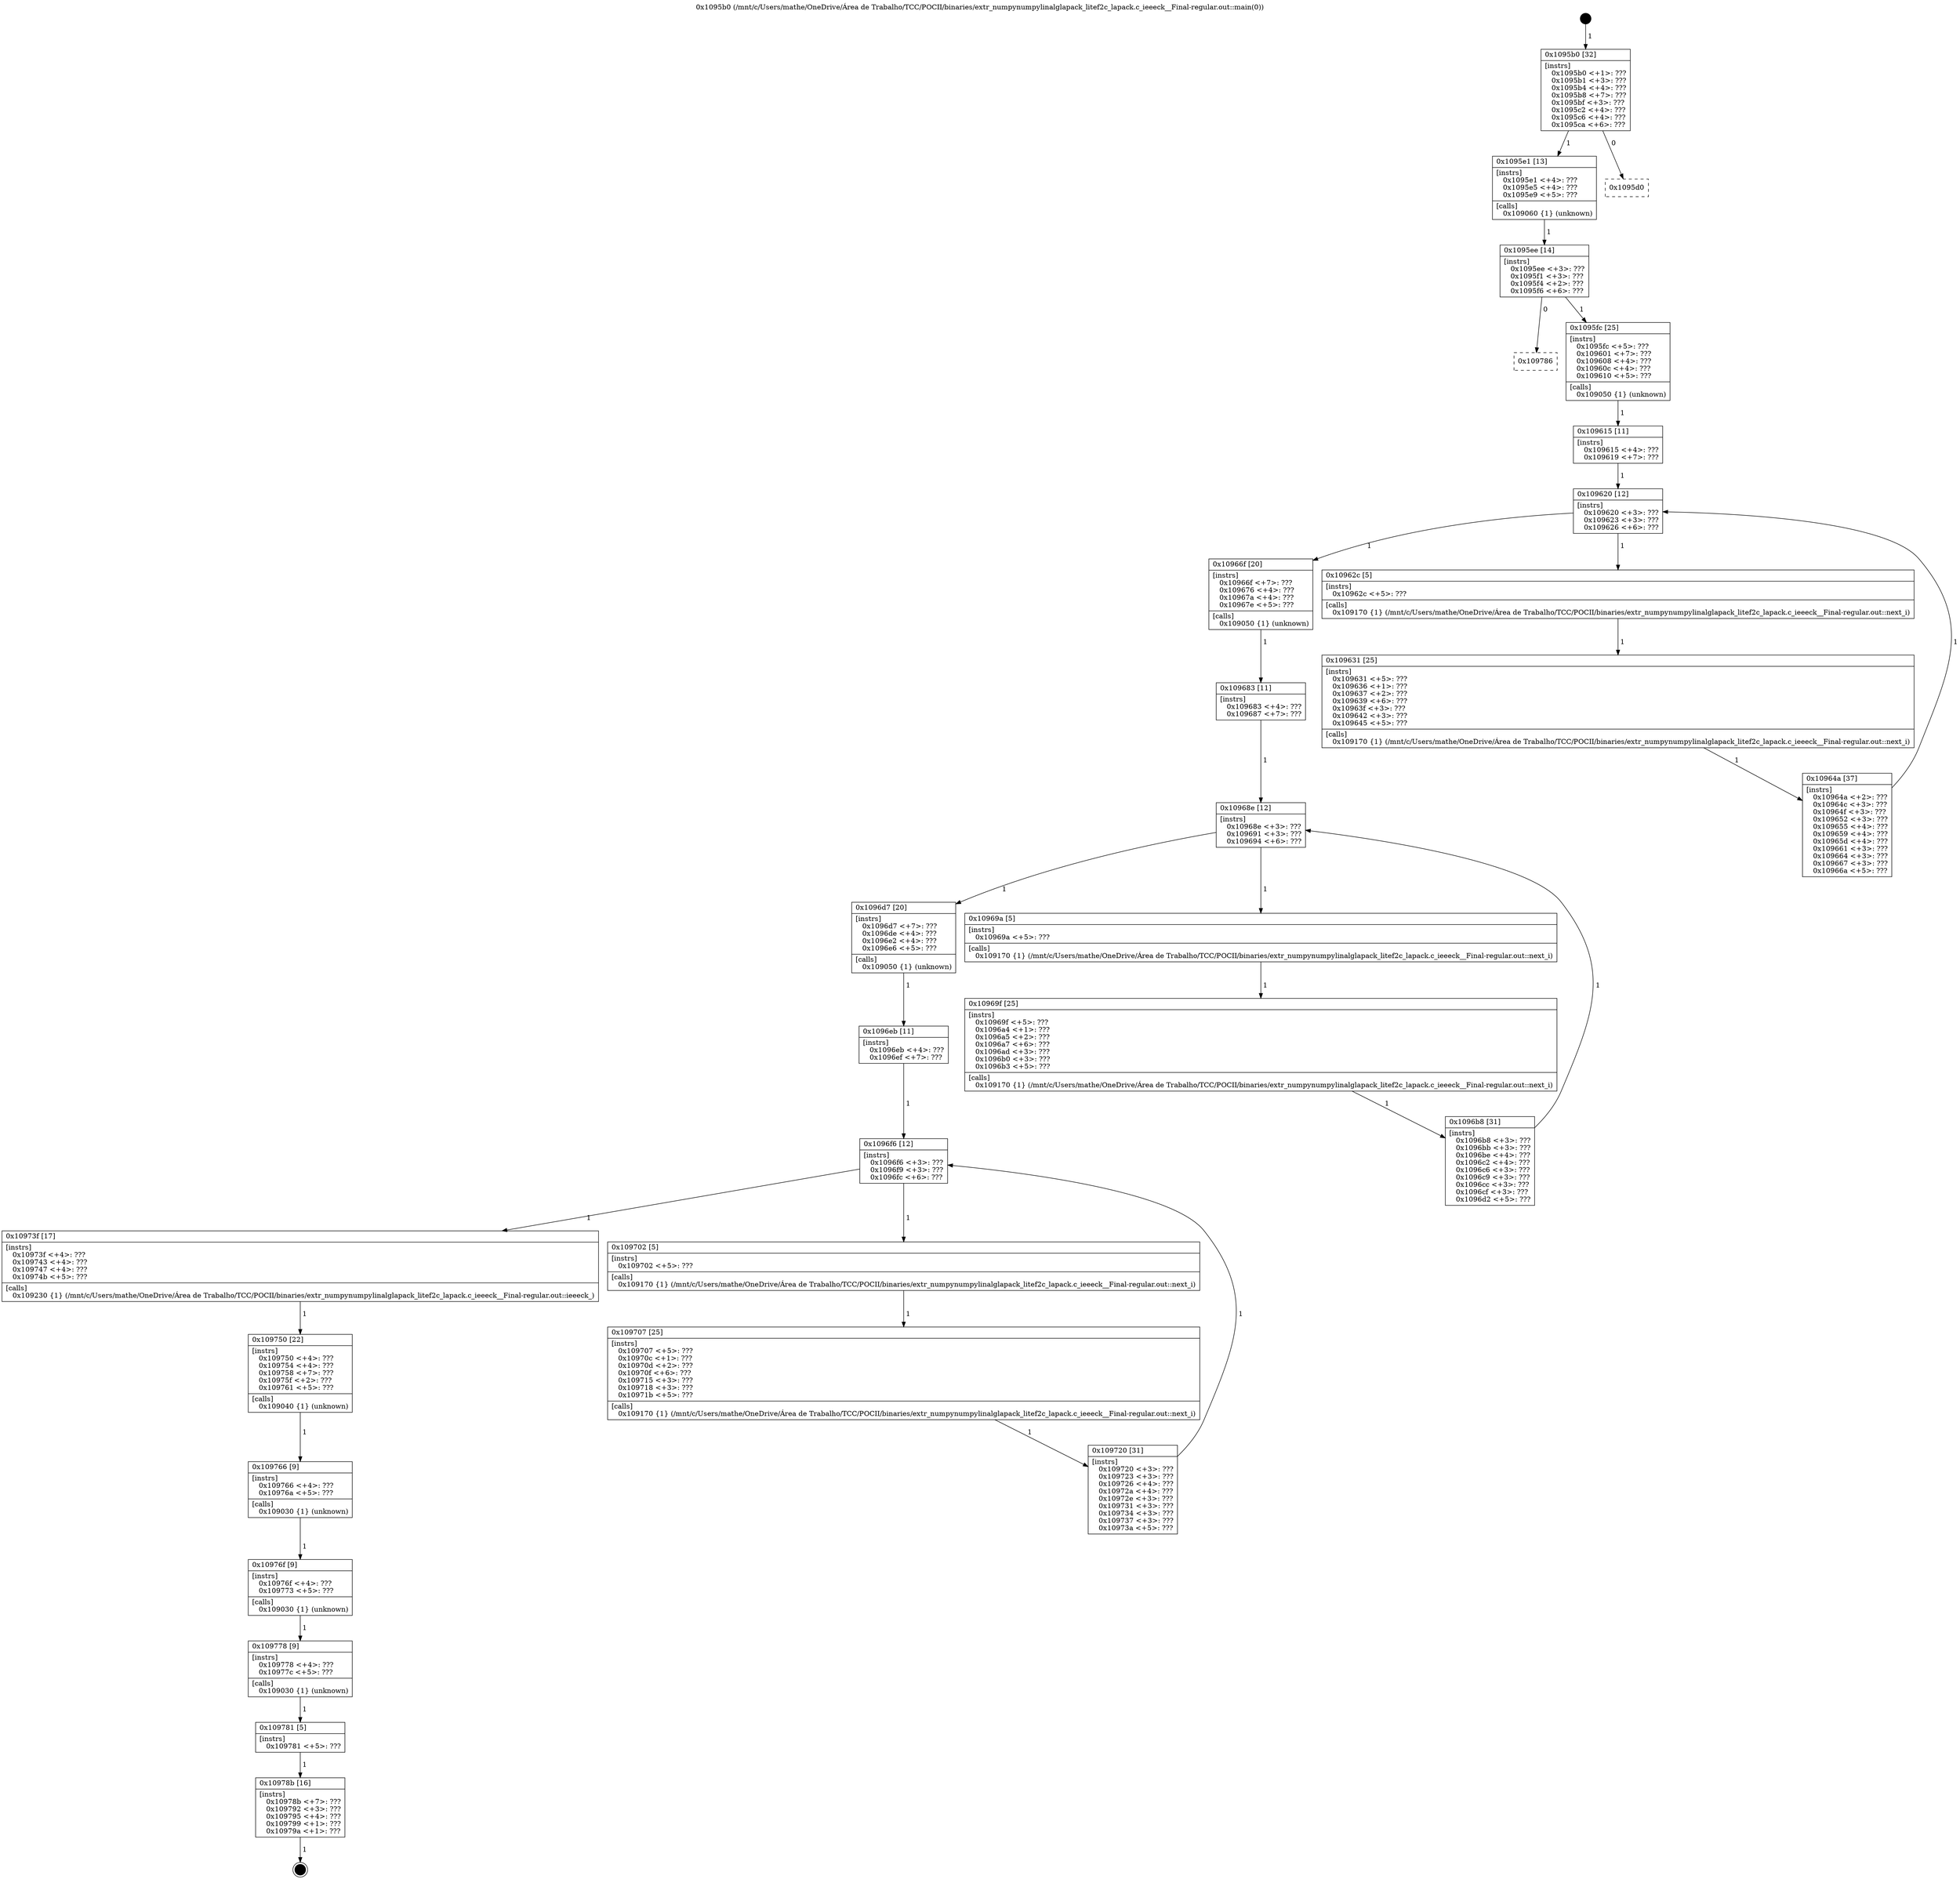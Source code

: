 digraph "0x1095b0" {
  label = "0x1095b0 (/mnt/c/Users/mathe/OneDrive/Área de Trabalho/TCC/POCII/binaries/extr_numpynumpylinalglapack_litef2c_lapack.c_ieeeck__Final-regular.out::main(0))"
  labelloc = "t"
  node[shape=record]

  Entry [label="",width=0.3,height=0.3,shape=circle,fillcolor=black,style=filled]
  "0x1095b0" [label="{
     0x1095b0 [32]\l
     | [instrs]\l
     &nbsp;&nbsp;0x1095b0 \<+1\>: ???\l
     &nbsp;&nbsp;0x1095b1 \<+3\>: ???\l
     &nbsp;&nbsp;0x1095b4 \<+4\>: ???\l
     &nbsp;&nbsp;0x1095b8 \<+7\>: ???\l
     &nbsp;&nbsp;0x1095bf \<+3\>: ???\l
     &nbsp;&nbsp;0x1095c2 \<+4\>: ???\l
     &nbsp;&nbsp;0x1095c6 \<+4\>: ???\l
     &nbsp;&nbsp;0x1095ca \<+6\>: ???\l
  }"]
  "0x1095e1" [label="{
     0x1095e1 [13]\l
     | [instrs]\l
     &nbsp;&nbsp;0x1095e1 \<+4\>: ???\l
     &nbsp;&nbsp;0x1095e5 \<+4\>: ???\l
     &nbsp;&nbsp;0x1095e9 \<+5\>: ???\l
     | [calls]\l
     &nbsp;&nbsp;0x109060 \{1\} (unknown)\l
  }"]
  "0x1095d0" [label="{
     0x1095d0\l
  }", style=dashed]
  "0x1095ee" [label="{
     0x1095ee [14]\l
     | [instrs]\l
     &nbsp;&nbsp;0x1095ee \<+3\>: ???\l
     &nbsp;&nbsp;0x1095f1 \<+3\>: ???\l
     &nbsp;&nbsp;0x1095f4 \<+2\>: ???\l
     &nbsp;&nbsp;0x1095f6 \<+6\>: ???\l
  }"]
  "0x109786" [label="{
     0x109786\l
  }", style=dashed]
  "0x1095fc" [label="{
     0x1095fc [25]\l
     | [instrs]\l
     &nbsp;&nbsp;0x1095fc \<+5\>: ???\l
     &nbsp;&nbsp;0x109601 \<+7\>: ???\l
     &nbsp;&nbsp;0x109608 \<+4\>: ???\l
     &nbsp;&nbsp;0x10960c \<+4\>: ???\l
     &nbsp;&nbsp;0x109610 \<+5\>: ???\l
     | [calls]\l
     &nbsp;&nbsp;0x109050 \{1\} (unknown)\l
  }"]
  Exit [label="",width=0.3,height=0.3,shape=circle,fillcolor=black,style=filled,peripheries=2]
  "0x109620" [label="{
     0x109620 [12]\l
     | [instrs]\l
     &nbsp;&nbsp;0x109620 \<+3\>: ???\l
     &nbsp;&nbsp;0x109623 \<+3\>: ???\l
     &nbsp;&nbsp;0x109626 \<+6\>: ???\l
  }"]
  "0x10966f" [label="{
     0x10966f [20]\l
     | [instrs]\l
     &nbsp;&nbsp;0x10966f \<+7\>: ???\l
     &nbsp;&nbsp;0x109676 \<+4\>: ???\l
     &nbsp;&nbsp;0x10967a \<+4\>: ???\l
     &nbsp;&nbsp;0x10967e \<+5\>: ???\l
     | [calls]\l
     &nbsp;&nbsp;0x109050 \{1\} (unknown)\l
  }"]
  "0x10962c" [label="{
     0x10962c [5]\l
     | [instrs]\l
     &nbsp;&nbsp;0x10962c \<+5\>: ???\l
     | [calls]\l
     &nbsp;&nbsp;0x109170 \{1\} (/mnt/c/Users/mathe/OneDrive/Área de Trabalho/TCC/POCII/binaries/extr_numpynumpylinalglapack_litef2c_lapack.c_ieeeck__Final-regular.out::next_i)\l
  }"]
  "0x109631" [label="{
     0x109631 [25]\l
     | [instrs]\l
     &nbsp;&nbsp;0x109631 \<+5\>: ???\l
     &nbsp;&nbsp;0x109636 \<+1\>: ???\l
     &nbsp;&nbsp;0x109637 \<+2\>: ???\l
     &nbsp;&nbsp;0x109639 \<+6\>: ???\l
     &nbsp;&nbsp;0x10963f \<+3\>: ???\l
     &nbsp;&nbsp;0x109642 \<+3\>: ???\l
     &nbsp;&nbsp;0x109645 \<+5\>: ???\l
     | [calls]\l
     &nbsp;&nbsp;0x109170 \{1\} (/mnt/c/Users/mathe/OneDrive/Área de Trabalho/TCC/POCII/binaries/extr_numpynumpylinalglapack_litef2c_lapack.c_ieeeck__Final-regular.out::next_i)\l
  }"]
  "0x10964a" [label="{
     0x10964a [37]\l
     | [instrs]\l
     &nbsp;&nbsp;0x10964a \<+2\>: ???\l
     &nbsp;&nbsp;0x10964c \<+3\>: ???\l
     &nbsp;&nbsp;0x10964f \<+3\>: ???\l
     &nbsp;&nbsp;0x109652 \<+3\>: ???\l
     &nbsp;&nbsp;0x109655 \<+4\>: ???\l
     &nbsp;&nbsp;0x109659 \<+4\>: ???\l
     &nbsp;&nbsp;0x10965d \<+4\>: ???\l
     &nbsp;&nbsp;0x109661 \<+3\>: ???\l
     &nbsp;&nbsp;0x109664 \<+3\>: ???\l
     &nbsp;&nbsp;0x109667 \<+3\>: ???\l
     &nbsp;&nbsp;0x10966a \<+5\>: ???\l
  }"]
  "0x109615" [label="{
     0x109615 [11]\l
     | [instrs]\l
     &nbsp;&nbsp;0x109615 \<+4\>: ???\l
     &nbsp;&nbsp;0x109619 \<+7\>: ???\l
  }"]
  "0x10968e" [label="{
     0x10968e [12]\l
     | [instrs]\l
     &nbsp;&nbsp;0x10968e \<+3\>: ???\l
     &nbsp;&nbsp;0x109691 \<+3\>: ???\l
     &nbsp;&nbsp;0x109694 \<+6\>: ???\l
  }"]
  "0x1096d7" [label="{
     0x1096d7 [20]\l
     | [instrs]\l
     &nbsp;&nbsp;0x1096d7 \<+7\>: ???\l
     &nbsp;&nbsp;0x1096de \<+4\>: ???\l
     &nbsp;&nbsp;0x1096e2 \<+4\>: ???\l
     &nbsp;&nbsp;0x1096e6 \<+5\>: ???\l
     | [calls]\l
     &nbsp;&nbsp;0x109050 \{1\} (unknown)\l
  }"]
  "0x10969a" [label="{
     0x10969a [5]\l
     | [instrs]\l
     &nbsp;&nbsp;0x10969a \<+5\>: ???\l
     | [calls]\l
     &nbsp;&nbsp;0x109170 \{1\} (/mnt/c/Users/mathe/OneDrive/Área de Trabalho/TCC/POCII/binaries/extr_numpynumpylinalglapack_litef2c_lapack.c_ieeeck__Final-regular.out::next_i)\l
  }"]
  "0x10969f" [label="{
     0x10969f [25]\l
     | [instrs]\l
     &nbsp;&nbsp;0x10969f \<+5\>: ???\l
     &nbsp;&nbsp;0x1096a4 \<+1\>: ???\l
     &nbsp;&nbsp;0x1096a5 \<+2\>: ???\l
     &nbsp;&nbsp;0x1096a7 \<+6\>: ???\l
     &nbsp;&nbsp;0x1096ad \<+3\>: ???\l
     &nbsp;&nbsp;0x1096b0 \<+3\>: ???\l
     &nbsp;&nbsp;0x1096b3 \<+5\>: ???\l
     | [calls]\l
     &nbsp;&nbsp;0x109170 \{1\} (/mnt/c/Users/mathe/OneDrive/Área de Trabalho/TCC/POCII/binaries/extr_numpynumpylinalglapack_litef2c_lapack.c_ieeeck__Final-regular.out::next_i)\l
  }"]
  "0x1096b8" [label="{
     0x1096b8 [31]\l
     | [instrs]\l
     &nbsp;&nbsp;0x1096b8 \<+3\>: ???\l
     &nbsp;&nbsp;0x1096bb \<+3\>: ???\l
     &nbsp;&nbsp;0x1096be \<+4\>: ???\l
     &nbsp;&nbsp;0x1096c2 \<+4\>: ???\l
     &nbsp;&nbsp;0x1096c6 \<+3\>: ???\l
     &nbsp;&nbsp;0x1096c9 \<+3\>: ???\l
     &nbsp;&nbsp;0x1096cc \<+3\>: ???\l
     &nbsp;&nbsp;0x1096cf \<+3\>: ???\l
     &nbsp;&nbsp;0x1096d2 \<+5\>: ???\l
  }"]
  "0x109683" [label="{
     0x109683 [11]\l
     | [instrs]\l
     &nbsp;&nbsp;0x109683 \<+4\>: ???\l
     &nbsp;&nbsp;0x109687 \<+7\>: ???\l
  }"]
  "0x1096f6" [label="{
     0x1096f6 [12]\l
     | [instrs]\l
     &nbsp;&nbsp;0x1096f6 \<+3\>: ???\l
     &nbsp;&nbsp;0x1096f9 \<+3\>: ???\l
     &nbsp;&nbsp;0x1096fc \<+6\>: ???\l
  }"]
  "0x10973f" [label="{
     0x10973f [17]\l
     | [instrs]\l
     &nbsp;&nbsp;0x10973f \<+4\>: ???\l
     &nbsp;&nbsp;0x109743 \<+4\>: ???\l
     &nbsp;&nbsp;0x109747 \<+4\>: ???\l
     &nbsp;&nbsp;0x10974b \<+5\>: ???\l
     | [calls]\l
     &nbsp;&nbsp;0x109230 \{1\} (/mnt/c/Users/mathe/OneDrive/Área de Trabalho/TCC/POCII/binaries/extr_numpynumpylinalglapack_litef2c_lapack.c_ieeeck__Final-regular.out::ieeeck_)\l
  }"]
  "0x109702" [label="{
     0x109702 [5]\l
     | [instrs]\l
     &nbsp;&nbsp;0x109702 \<+5\>: ???\l
     | [calls]\l
     &nbsp;&nbsp;0x109170 \{1\} (/mnt/c/Users/mathe/OneDrive/Área de Trabalho/TCC/POCII/binaries/extr_numpynumpylinalglapack_litef2c_lapack.c_ieeeck__Final-regular.out::next_i)\l
  }"]
  "0x109707" [label="{
     0x109707 [25]\l
     | [instrs]\l
     &nbsp;&nbsp;0x109707 \<+5\>: ???\l
     &nbsp;&nbsp;0x10970c \<+1\>: ???\l
     &nbsp;&nbsp;0x10970d \<+2\>: ???\l
     &nbsp;&nbsp;0x10970f \<+6\>: ???\l
     &nbsp;&nbsp;0x109715 \<+3\>: ???\l
     &nbsp;&nbsp;0x109718 \<+3\>: ???\l
     &nbsp;&nbsp;0x10971b \<+5\>: ???\l
     | [calls]\l
     &nbsp;&nbsp;0x109170 \{1\} (/mnt/c/Users/mathe/OneDrive/Área de Trabalho/TCC/POCII/binaries/extr_numpynumpylinalglapack_litef2c_lapack.c_ieeeck__Final-regular.out::next_i)\l
  }"]
  "0x109720" [label="{
     0x109720 [31]\l
     | [instrs]\l
     &nbsp;&nbsp;0x109720 \<+3\>: ???\l
     &nbsp;&nbsp;0x109723 \<+3\>: ???\l
     &nbsp;&nbsp;0x109726 \<+4\>: ???\l
     &nbsp;&nbsp;0x10972a \<+4\>: ???\l
     &nbsp;&nbsp;0x10972e \<+3\>: ???\l
     &nbsp;&nbsp;0x109731 \<+3\>: ???\l
     &nbsp;&nbsp;0x109734 \<+3\>: ???\l
     &nbsp;&nbsp;0x109737 \<+3\>: ???\l
     &nbsp;&nbsp;0x10973a \<+5\>: ???\l
  }"]
  "0x1096eb" [label="{
     0x1096eb [11]\l
     | [instrs]\l
     &nbsp;&nbsp;0x1096eb \<+4\>: ???\l
     &nbsp;&nbsp;0x1096ef \<+7\>: ???\l
  }"]
  "0x109750" [label="{
     0x109750 [22]\l
     | [instrs]\l
     &nbsp;&nbsp;0x109750 \<+4\>: ???\l
     &nbsp;&nbsp;0x109754 \<+4\>: ???\l
     &nbsp;&nbsp;0x109758 \<+7\>: ???\l
     &nbsp;&nbsp;0x10975f \<+2\>: ???\l
     &nbsp;&nbsp;0x109761 \<+5\>: ???\l
     | [calls]\l
     &nbsp;&nbsp;0x109040 \{1\} (unknown)\l
  }"]
  "0x109766" [label="{
     0x109766 [9]\l
     | [instrs]\l
     &nbsp;&nbsp;0x109766 \<+4\>: ???\l
     &nbsp;&nbsp;0x10976a \<+5\>: ???\l
     | [calls]\l
     &nbsp;&nbsp;0x109030 \{1\} (unknown)\l
  }"]
  "0x10976f" [label="{
     0x10976f [9]\l
     | [instrs]\l
     &nbsp;&nbsp;0x10976f \<+4\>: ???\l
     &nbsp;&nbsp;0x109773 \<+5\>: ???\l
     | [calls]\l
     &nbsp;&nbsp;0x109030 \{1\} (unknown)\l
  }"]
  "0x109778" [label="{
     0x109778 [9]\l
     | [instrs]\l
     &nbsp;&nbsp;0x109778 \<+4\>: ???\l
     &nbsp;&nbsp;0x10977c \<+5\>: ???\l
     | [calls]\l
     &nbsp;&nbsp;0x109030 \{1\} (unknown)\l
  }"]
  "0x109781" [label="{
     0x109781 [5]\l
     | [instrs]\l
     &nbsp;&nbsp;0x109781 \<+5\>: ???\l
  }"]
  "0x10978b" [label="{
     0x10978b [16]\l
     | [instrs]\l
     &nbsp;&nbsp;0x10978b \<+7\>: ???\l
     &nbsp;&nbsp;0x109792 \<+3\>: ???\l
     &nbsp;&nbsp;0x109795 \<+4\>: ???\l
     &nbsp;&nbsp;0x109799 \<+1\>: ???\l
     &nbsp;&nbsp;0x10979a \<+1\>: ???\l
  }"]
  Entry -> "0x1095b0" [label=" 1"]
  "0x1095b0" -> "0x1095e1" [label=" 1"]
  "0x1095b0" -> "0x1095d0" [label=" 0"]
  "0x1095e1" -> "0x1095ee" [label=" 1"]
  "0x1095ee" -> "0x109786" [label=" 0"]
  "0x1095ee" -> "0x1095fc" [label=" 1"]
  "0x10978b" -> Exit [label=" 1"]
  "0x1095fc" -> "0x109615" [label=" 1"]
  "0x109620" -> "0x10966f" [label=" 1"]
  "0x109620" -> "0x10962c" [label=" 1"]
  "0x10962c" -> "0x109631" [label=" 1"]
  "0x109631" -> "0x10964a" [label=" 1"]
  "0x109615" -> "0x109620" [label=" 1"]
  "0x10964a" -> "0x109620" [label=" 1"]
  "0x10966f" -> "0x109683" [label=" 1"]
  "0x10968e" -> "0x1096d7" [label=" 1"]
  "0x10968e" -> "0x10969a" [label=" 1"]
  "0x10969a" -> "0x10969f" [label=" 1"]
  "0x10969f" -> "0x1096b8" [label=" 1"]
  "0x109683" -> "0x10968e" [label=" 1"]
  "0x1096b8" -> "0x10968e" [label=" 1"]
  "0x1096d7" -> "0x1096eb" [label=" 1"]
  "0x1096f6" -> "0x10973f" [label=" 1"]
  "0x1096f6" -> "0x109702" [label=" 1"]
  "0x109702" -> "0x109707" [label=" 1"]
  "0x109707" -> "0x109720" [label=" 1"]
  "0x1096eb" -> "0x1096f6" [label=" 1"]
  "0x109720" -> "0x1096f6" [label=" 1"]
  "0x10973f" -> "0x109750" [label=" 1"]
  "0x109750" -> "0x109766" [label=" 1"]
  "0x109766" -> "0x10976f" [label=" 1"]
  "0x10976f" -> "0x109778" [label=" 1"]
  "0x109778" -> "0x109781" [label=" 1"]
  "0x109781" -> "0x10978b" [label=" 1"]
}
